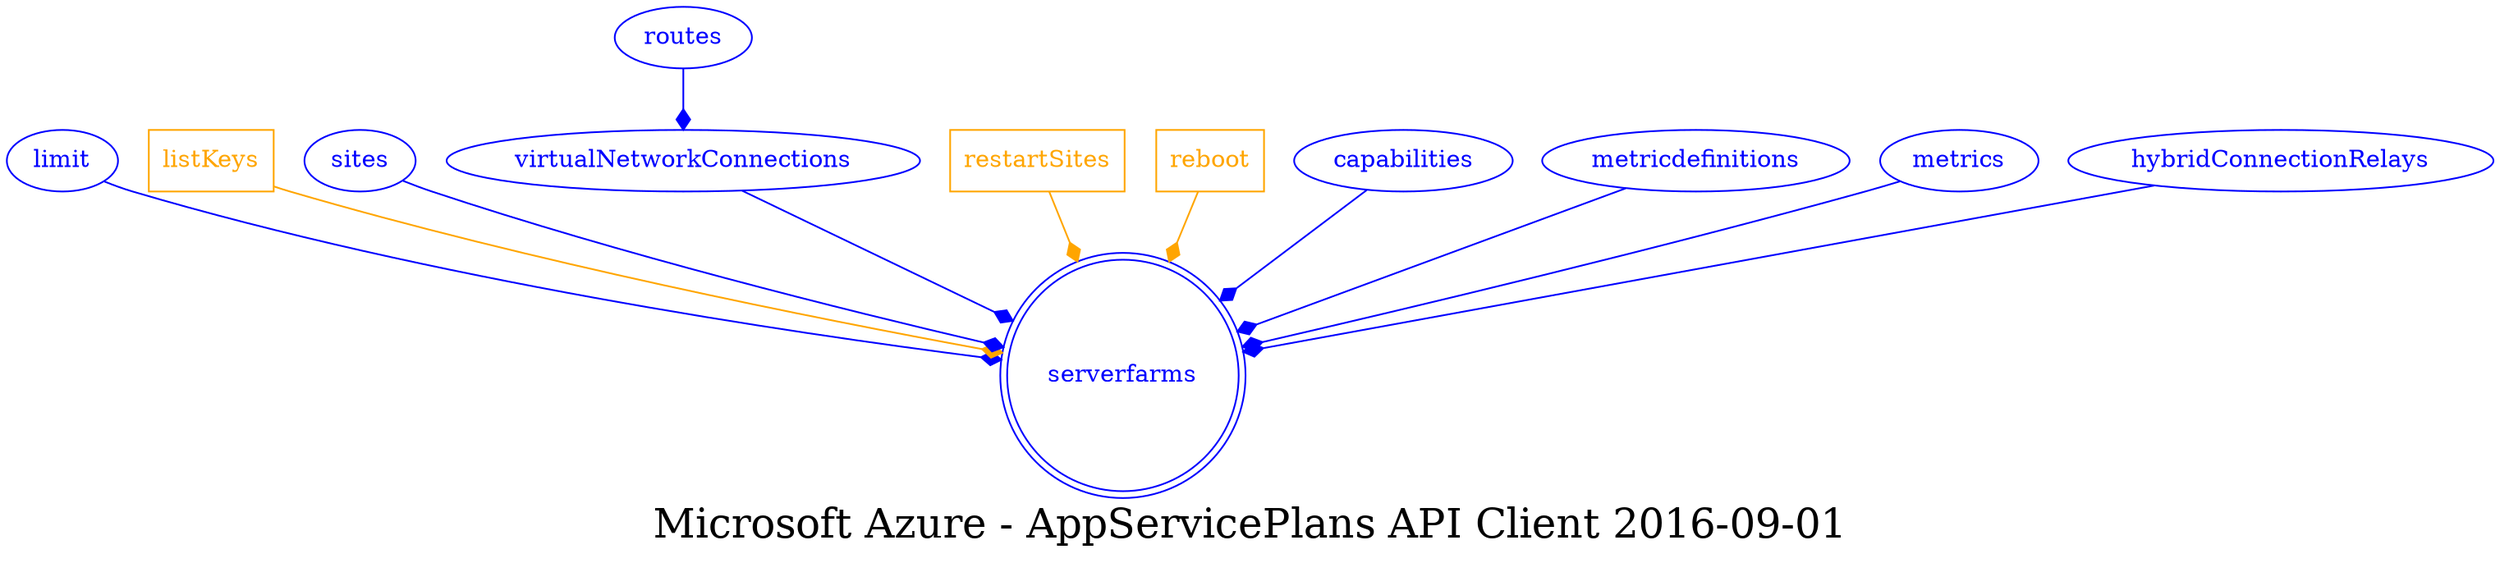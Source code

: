 digraph LexiconGraph {
graph[label="Microsoft Azure - AppServicePlans API Client 2016-09-01", fontsize=24]
splines=true
"serverfarms" [color=blue, fontcolor=blue, shape=doublecircle]
"limit" -> "serverfarms" [color=blue, fontcolor=blue, arrowhead=diamond, arrowtail=none]
"limit" [color=blue, fontcolor=blue, shape=ellipse]
"listKeys" [color=orange, fontcolor=orange, shape=box]
"listKeys" -> "serverfarms" [color=orange, fontcolor=orange, arrowhead=diamond, arrowtail=none]
"sites" -> "serverfarms" [color=blue, fontcolor=blue, arrowhead=diamond, arrowtail=none]
"sites" [color=blue, fontcolor=blue, shape=ellipse]
"virtualNetworkConnections" -> "serverfarms" [color=blue, fontcolor=blue, arrowhead=diamond, arrowtail=none]
"virtualNetworkConnections" [color=blue, fontcolor=blue, shape=ellipse]
"routes" -> "virtualNetworkConnections" [color=blue, fontcolor=blue, arrowhead=diamond, arrowtail=none]
"routes" [color=blue, fontcolor=blue, shape=ellipse]
"restartSites" [color=orange, fontcolor=orange, shape=box]
"restartSites" -> "serverfarms" [color=orange, fontcolor=orange, arrowhead=diamond, arrowtail=none]
"reboot" [color=orange, fontcolor=orange, shape=box]
"reboot" -> "serverfarms" [color=orange, fontcolor=orange, arrowhead=diamond, arrowtail=none]
"capabilities" -> "serverfarms" [color=blue, fontcolor=blue, arrowhead=diamond, arrowtail=none]
"capabilities" [color=blue, fontcolor=blue, shape=ellipse]
"metricdefinitions" -> "serverfarms" [color=blue, fontcolor=blue, arrowhead=diamond, arrowtail=none]
"metricdefinitions" [color=blue, fontcolor=blue, shape=ellipse]
"metrics" -> "serverfarms" [color=blue, fontcolor=blue, arrowhead=diamond, arrowtail=none]
"metrics" [color=blue, fontcolor=blue, shape=ellipse]
"hybridConnectionRelays" -> "serverfarms" [color=blue, fontcolor=blue, arrowhead=diamond, arrowtail=none]
"hybridConnectionRelays" [color=blue, fontcolor=blue, shape=ellipse]
}
